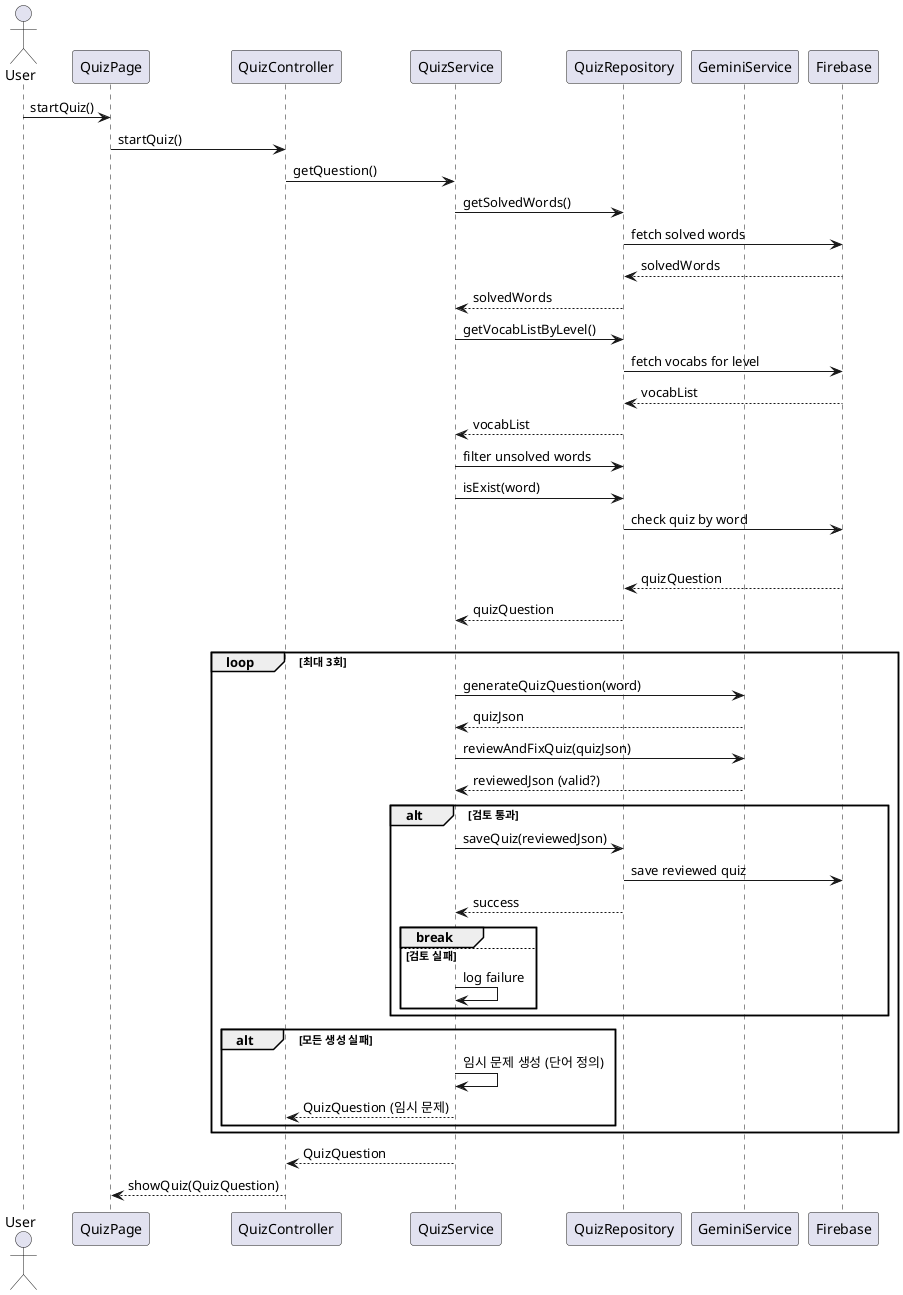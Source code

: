 @startuml
actor User
participant "QuizPage" as QuizPage
participant "QuizController" as QuizController
participant "QuizService" as QuizService
participant "QuizRepository" as QuizRepository
participant "GeminiService" as GeminiService
participant "Firebase" as Firebase

User -> QuizPage : startQuiz()
QuizPage -> QuizController : startQuiz()
QuizController -> QuizService : getQuestion()

QuizService -> QuizRepository : getSolvedWords()
QuizRepository -> Firebase : fetch solved words
Firebase --> QuizRepository : solvedWords
QuizRepository --> QuizService : solvedWords

QuizService -> QuizRepository : getVocabListByLevel()
QuizRepository -> Firebase : fetch vocabs for level
Firebase --> QuizRepository : vocabList
QuizRepository --> QuizService : vocabList

QuizService -> QuizRepository : filter unsolved words
QuizService -> QuizRepository : isExist(word)
QuizRepository -> Firebase : check quiz by word

alt 문제 있음
    Firebase --> QuizRepository : quizQuestion
    QuizRepository --> QuizService : quizQuestion
else 문제 없음
    loop 최대 3회
        QuizService -> GeminiService : generateQuizQuestion(word)
        GeminiService --> QuizService : quizJson

        QuizService -> GeminiService : reviewAndFixQuiz(quizJson)
        GeminiService --> QuizService : reviewedJson (valid?)

        alt 검토 통과
            QuizService -> QuizRepository : saveQuiz(reviewedJson)
            QuizRepository -> Firebase : save reviewed quiz
            QuizRepository --> QuizService : success
            break
        else 검토 실패
            QuizService -> QuizService : log failure
        end
    end

    alt 모든 생성 실패
        QuizService -> QuizService : 임시 문제 생성 (단어 정의)
        QuizService --> QuizController : QuizQuestion (임시 문제)
    end
end

QuizService --> QuizController : QuizQuestion
QuizController --> QuizPage : showQuiz(QuizQuestion)
@enduml
